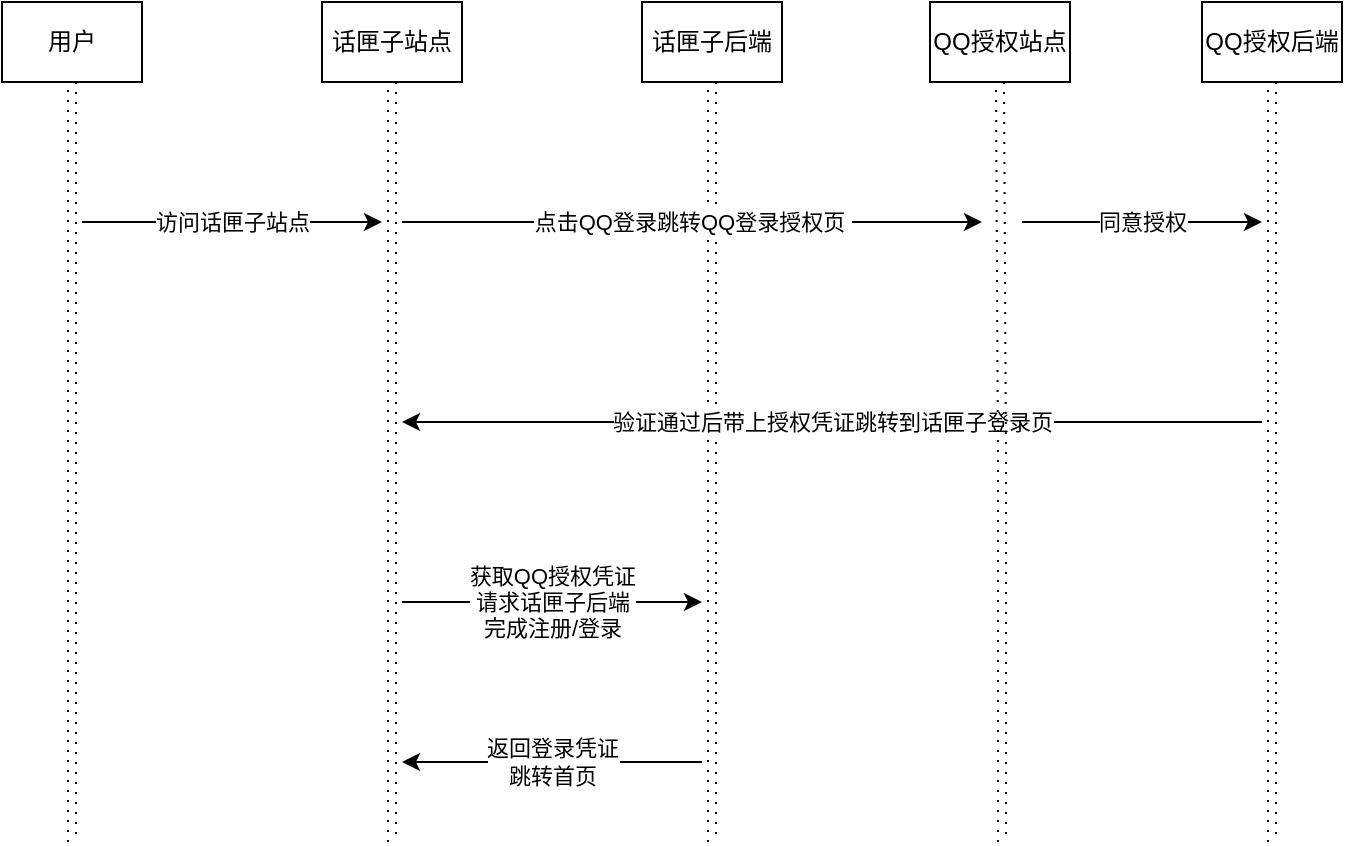 <mxfile>
    <diagram id="b9yIUT-7vXVl_p2m7hEJ" name="第 1 页">
        <mxGraphModel dx="1122" dy="702" grid="1" gridSize="10" guides="1" tooltips="1" connect="1" arrows="1" fold="1" page="1" pageScale="1" pageWidth="827" pageHeight="1169" math="0" shadow="0">
            <root>
                <mxCell id="0"/>
                <mxCell id="1" parent="0"/>
                <mxCell id="16" style="edgeStyle=none;shape=link;html=1;exitX=0.5;exitY=1;exitDx=0;exitDy=0;dashed=1;dashPattern=1 4;" edge="1" parent="1" source="6">
                    <mxGeometry relative="1" as="geometry">
                        <mxPoint x="445" y="500" as="targetPoint"/>
                    </mxGeometry>
                </mxCell>
                <mxCell id="6" value="话匣子后端" style="rounded=0;whiteSpace=wrap;html=1;" vertex="1" parent="1">
                    <mxGeometry x="410" y="80" width="70" height="40" as="geometry"/>
                </mxCell>
                <mxCell id="15" style="edgeStyle=none;shape=link;html=1;exitX=0.5;exitY=1;exitDx=0;exitDy=0;dashed=1;dashPattern=1 4;" edge="1" parent="1" source="8">
                    <mxGeometry relative="1" as="geometry">
                        <mxPoint x="285" y="500" as="targetPoint"/>
                    </mxGeometry>
                </mxCell>
                <mxCell id="8" value="话匣子站点" style="rounded=0;whiteSpace=wrap;html=1;" vertex="1" parent="1">
                    <mxGeometry x="250" y="80" width="70" height="40" as="geometry"/>
                </mxCell>
                <mxCell id="9" value="QQ授权站点" style="rounded=0;whiteSpace=wrap;html=1;" vertex="1" parent="1">
                    <mxGeometry x="554" y="80" width="70" height="40" as="geometry"/>
                </mxCell>
                <mxCell id="18" style="edgeStyle=none;shape=link;html=1;exitX=0.5;exitY=1;exitDx=0;exitDy=0;dashed=1;dashPattern=1 4;" edge="1" parent="1" source="10">
                    <mxGeometry relative="1" as="geometry">
                        <mxPoint x="725" y="500" as="targetPoint"/>
                    </mxGeometry>
                </mxCell>
                <mxCell id="10" value="QQ授权后端" style="rounded=0;whiteSpace=wrap;html=1;" vertex="1" parent="1">
                    <mxGeometry x="690" y="80" width="70" height="40" as="geometry"/>
                </mxCell>
                <mxCell id="13" style="edgeStyle=none;html=1;exitX=0.5;exitY=1;exitDx=0;exitDy=0;shape=link;dashed=1;dashPattern=1 4;" edge="1" parent="1" source="11">
                    <mxGeometry relative="1" as="geometry">
                        <mxPoint x="125" y="500" as="targetPoint"/>
                    </mxGeometry>
                </mxCell>
                <mxCell id="11" value="用户" style="rounded=0;whiteSpace=wrap;html=1;" vertex="1" parent="1">
                    <mxGeometry x="90" y="80" width="70" height="40" as="geometry"/>
                </mxCell>
                <mxCell id="20" value="" style="endArrow=classic;html=1;" edge="1" parent="1">
                    <mxGeometry relative="1" as="geometry">
                        <mxPoint x="130" y="190" as="sourcePoint"/>
                        <mxPoint x="280" y="190" as="targetPoint"/>
                    </mxGeometry>
                </mxCell>
                <mxCell id="21" value="访问话匣子站点" style="edgeLabel;resizable=0;html=1;align=center;verticalAlign=middle;" connectable="0" vertex="1" parent="20">
                    <mxGeometry relative="1" as="geometry"/>
                </mxCell>
                <mxCell id="22" value="点击QQ登录跳转QQ登录授权页&amp;nbsp;" style="edgeStyle=none;orthogonalLoop=1;jettySize=auto;html=1;" edge="1" parent="1">
                    <mxGeometry width="100" relative="1" as="geometry">
                        <mxPoint x="290" y="190" as="sourcePoint"/>
                        <mxPoint x="580" y="190" as="targetPoint"/>
                        <Array as="points"/>
                    </mxGeometry>
                </mxCell>
                <mxCell id="23" value="同意授权" style="edgeStyle=none;orthogonalLoop=1;jettySize=auto;html=1;" edge="1" parent="1">
                    <mxGeometry width="100" relative="1" as="geometry">
                        <mxPoint x="600" y="190" as="sourcePoint"/>
                        <mxPoint x="720" y="190" as="targetPoint"/>
                        <Array as="points"/>
                    </mxGeometry>
                </mxCell>
                <mxCell id="24" value="验证通过后带上授权凭证跳转到话匣子登录页" style="edgeStyle=none;orthogonalLoop=1;jettySize=auto;html=1;" edge="1" parent="1">
                    <mxGeometry width="100" relative="1" as="geometry">
                        <mxPoint x="720" y="290" as="sourcePoint"/>
                        <mxPoint x="290" y="290" as="targetPoint"/>
                        <Array as="points"/>
                    </mxGeometry>
                </mxCell>
                <mxCell id="25" value="获取QQ授权凭证&lt;br&gt;请求话匣子后端&lt;br&gt;完成注册/登录" style="edgeStyle=none;orthogonalLoop=1;jettySize=auto;html=1;" edge="1" parent="1">
                    <mxGeometry width="100" relative="1" as="geometry">
                        <mxPoint x="290" y="380" as="sourcePoint"/>
                        <mxPoint x="440" y="380" as="targetPoint"/>
                        <Array as="points"/>
                    </mxGeometry>
                </mxCell>
                <mxCell id="27" value="返回登录凭证&lt;br&gt;跳转首页" style="edgeStyle=none;orthogonalLoop=1;jettySize=auto;html=1;" edge="1" parent="1">
                    <mxGeometry width="100" relative="1" as="geometry">
                        <mxPoint x="440" y="460" as="sourcePoint"/>
                        <mxPoint x="290" y="460" as="targetPoint"/>
                        <Array as="points"/>
                    </mxGeometry>
                </mxCell>
                <mxCell id="28" style="edgeStyle=none;shape=link;html=1;exitX=0.5;exitY=1;exitDx=0;exitDy=0;dashed=1;dashPattern=1 4;strokeWidth=1;" edge="1" parent="1" source="9">
                    <mxGeometry relative="1" as="geometry">
                        <mxPoint x="590" y="500" as="targetPoint"/>
                        <mxPoint x="589" y="120" as="sourcePoint"/>
                        <Array as="points">
                            <mxPoint x="590" y="310"/>
                        </Array>
                    </mxGeometry>
                </mxCell>
            </root>
        </mxGraphModel>
    </diagram>
</mxfile>